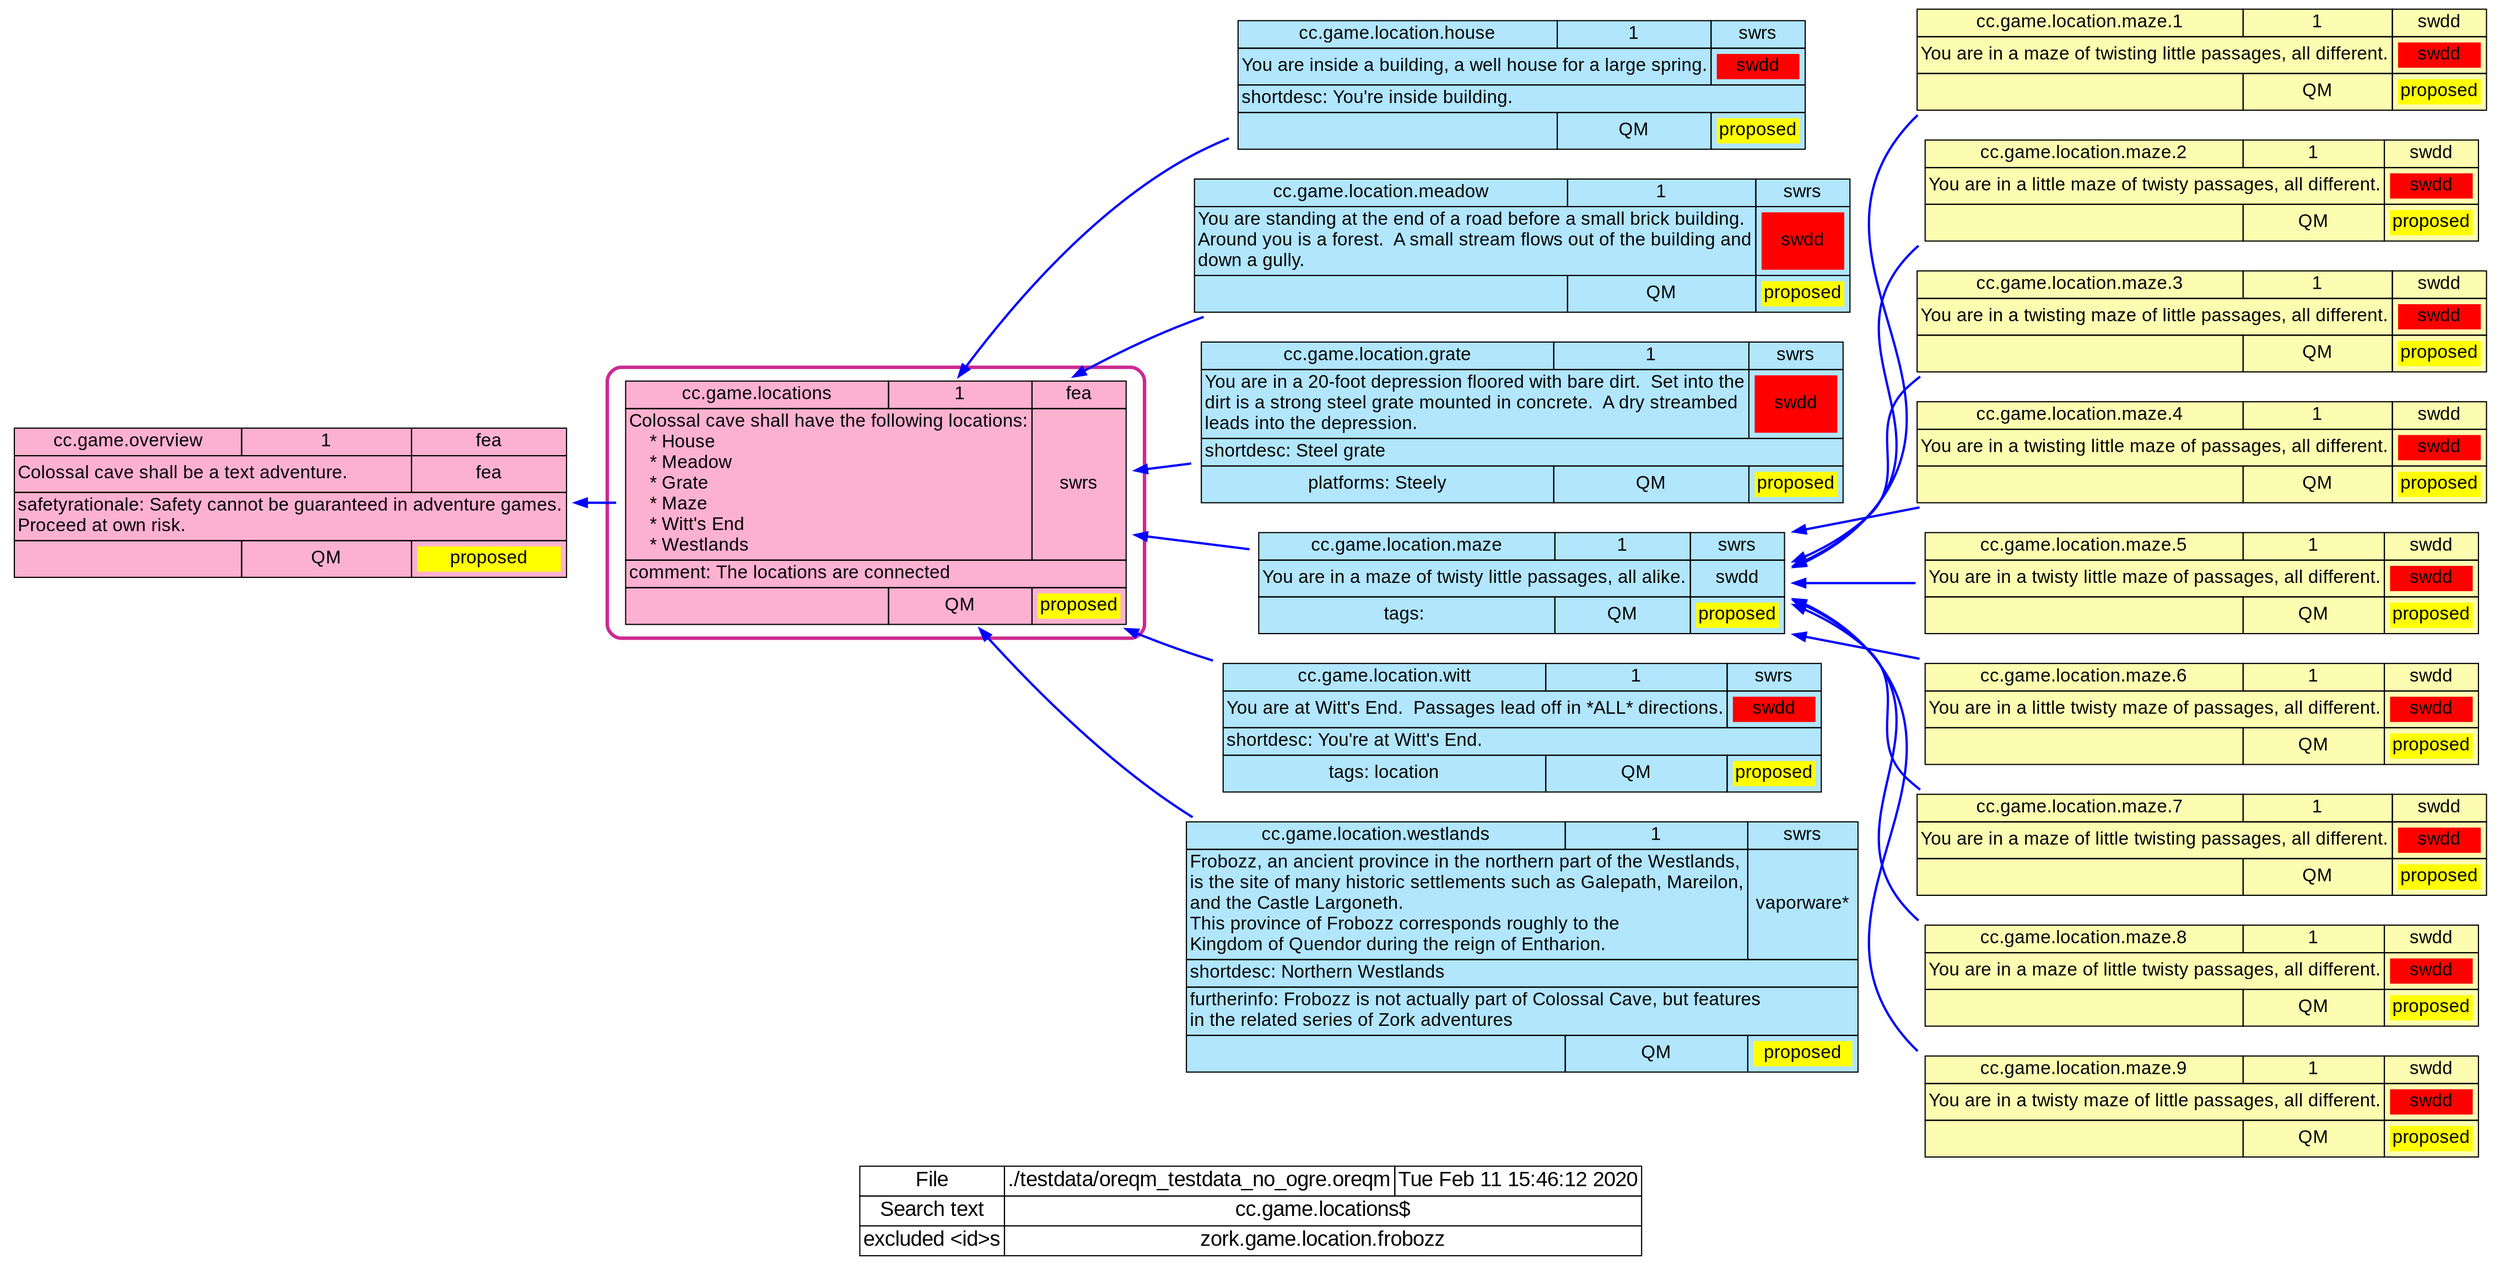 digraph "" {
  rankdir="RL"
  node [shape=plaintext fontname="Arial" fontsize=16]
  edge [color="blue",dir="forward",arrowhead="normal",arrowtail="normal"];

  "cc.game.overview" [id="cc.game.overview" label=<
      <TABLE BGCOLOR="#FDB1D0" BORDER="0" CELLSPACING="0" CELLBORDER="1" COLOR="black" >
        <TR><TD CELLSPACING="0" >cc.game.overview</TD><TD>1</TD><TD>fea</TD></TR>
        <TR><TD COLSPAN="2" ALIGN="LEFT">Colossal cave shall be a text adventure.<BR ALIGN="LEFT"/></TD><TD><TABLE BORDER="0"><TR><TD>fea</TD></TR></TABLE></TD></TR>
        <TR><TD COLSPAN="3" ALIGN="LEFT">safetyrationale: Safety cannot be guaranteed in adventure games.<BR ALIGN="LEFT"/>Proceed at own risk.<BR ALIGN="LEFT"/></TD></TR>
        <TR><TD></TD><TD>QM</TD><TD><TABLE BORDER="0"><TR><TD BGCOLOR="yellow">proposed</TD></TR></TABLE></TD></TR>
      </TABLE>>];

subgraph "cluster_cc.game.locations" { id="sel_cc.game.locations" color=maroon3 penwidth=3 label="" style="rounded"
  "cc.game.locations" [id="cc.game.locations" label=<
      <TABLE BGCOLOR="#FDB1D0" BORDER="0" CELLSPACING="0" CELLBORDER="1" COLOR="black" >
        <TR><TD CELLSPACING="0" >cc.game.locations</TD><TD>1</TD><TD>fea</TD></TR>
        <TR><TD COLSPAN="2" ALIGN="LEFT">Colossal cave shall have the following locations:<BR ALIGN="LEFT"/>  &nbsp;&nbsp;* House<BR ALIGN="LEFT"/>  &nbsp;&nbsp;* Meadow<BR ALIGN="LEFT"/>  &nbsp;&nbsp;* Grate<BR ALIGN="LEFT"/>  &nbsp;&nbsp;* Maze<BR ALIGN="LEFT"/>  &nbsp;&nbsp;* Witt's End<BR ALIGN="LEFT"/>  &nbsp;&nbsp;* Westlands<BR ALIGN="LEFT"/></TD><TD><TABLE BORDER="0"><TR><TD>swrs</TD></TR></TABLE></TD></TR>
        <TR><TD COLSPAN="3" ALIGN="LEFT">comment: The locations are connected<BR ALIGN="LEFT"/></TD></TR>
        <TR><TD></TD><TD>QM</TD><TD><TABLE BORDER="0"><TR><TD BGCOLOR="yellow">proposed</TD></TR></TABLE></TD></TR>
      </TABLE>>];
}

  "cc.game.location.house" [id="cc.game.location.house" label=<
      <TABLE BGCOLOR="#B1E6FD" BORDER="0" CELLSPACING="0" CELLBORDER="1" COLOR="black" >
        <TR><TD CELLSPACING="0" >cc.game.location.house</TD><TD>1</TD><TD>swrs</TD></TR>
        <TR><TD COLSPAN="2" ALIGN="LEFT">You are inside a building, a well house for a large spring.<BR ALIGN="LEFT"/></TD><TD><TABLE BORDER="0"><TR><TD BGCOLOR="red">swdd</TD></TR></TABLE></TD></TR>
        <TR><TD COLSPAN="3" ALIGN="LEFT">shortdesc: You're inside building.<BR ALIGN="LEFT"/></TD></TR>
        <TR><TD></TD><TD>QM</TD><TD><TABLE BORDER="0"><TR><TD BGCOLOR="yellow">proposed</TD></TR></TABLE></TD></TR>
      </TABLE>>];

  "cc.game.location.meadow" [id="cc.game.location.meadow" label=<
      <TABLE BGCOLOR="#B1E6FD" BORDER="0" CELLSPACING="0" CELLBORDER="1" COLOR="black" >
        <TR><TD CELLSPACING="0" >cc.game.location.meadow</TD><TD>1</TD><TD>swrs</TD></TR>
        <TR><TD COLSPAN="2" ALIGN="LEFT">You are standing at the end of a road before a small brick building.<BR ALIGN="LEFT"/>Around you is a forest.  A small stream flows out of the building and<BR ALIGN="LEFT"/>down a gully.<BR ALIGN="LEFT"/></TD><TD><TABLE BORDER="0"><TR><TD BGCOLOR="red">swdd</TD></TR></TABLE></TD></TR>
        <TR><TD></TD><TD>QM</TD><TD><TABLE BORDER="0"><TR><TD BGCOLOR="yellow">proposed</TD></TR></TABLE></TD></TR>
      </TABLE>>];

  "cc.game.location.grate" [id="cc.game.location.grate" label=<
      <TABLE BGCOLOR="#B1E6FD" BORDER="0" CELLSPACING="0" CELLBORDER="1" COLOR="black" >
        <TR><TD CELLSPACING="0" >cc.game.location.grate</TD><TD>1</TD><TD>swrs</TD></TR>
        <TR><TD COLSPAN="2" ALIGN="LEFT">You are in a 20-foot depression floored with bare dirt.  Set into the<BR ALIGN="LEFT"/>dirt is a strong steel grate mounted in concrete.  A dry streambed<BR ALIGN="LEFT"/>leads into the depression.<BR ALIGN="LEFT"/></TD><TD><TABLE BORDER="0"><TR><TD BGCOLOR="red">swdd</TD></TR></TABLE></TD></TR>
        <TR><TD COLSPAN="3" ALIGN="LEFT">shortdesc: Steel grate<BR ALIGN="LEFT"/></TD></TR>
        <TR><TD>platforms: Steely</TD><TD>QM</TD><TD><TABLE BORDER="0"><TR><TD BGCOLOR="yellow">proposed</TD></TR></TABLE></TD></TR>
      </TABLE>>];

  "cc.game.location.maze" [id="cc.game.location.maze" label=<
      <TABLE BGCOLOR="#B1E6FD" BORDER="0" CELLSPACING="0" CELLBORDER="1" COLOR="black" >
        <TR><TD CELLSPACING="0" >cc.game.location.maze</TD><TD>1</TD><TD>swrs</TD></TR>
        <TR><TD COLSPAN="2" ALIGN="LEFT">You are in a maze of twisty little passages, all alike.<BR ALIGN="LEFT"/></TD><TD><TABLE BORDER="0"><TR><TD>swdd</TD></TR></TABLE></TD></TR>
        <TR><TD>tags: </TD><TD>QM</TD><TD><TABLE BORDER="0"><TR><TD BGCOLOR="yellow">proposed</TD></TR></TABLE></TD></TR>
      </TABLE>>];

  "cc.game.location.witt" [id="cc.game.location.witt" label=<
      <TABLE BGCOLOR="#B1E6FD" BORDER="0" CELLSPACING="0" CELLBORDER="1" COLOR="black" >
        <TR><TD CELLSPACING="0" >cc.game.location.witt</TD><TD>1</TD><TD>swrs</TD></TR>
        <TR><TD COLSPAN="2" ALIGN="LEFT">You are at Witt's End.  Passages lead off in *ALL* directions.<BR ALIGN="LEFT"/></TD><TD><TABLE BORDER="0"><TR><TD BGCOLOR="red">swdd</TD></TR></TABLE></TD></TR>
        <TR><TD COLSPAN="3" ALIGN="LEFT">shortdesc: You're at Witt's End.<BR ALIGN="LEFT"/></TD></TR>
        <TR><TD>tags: location</TD><TD>QM</TD><TD><TABLE BORDER="0"><TR><TD BGCOLOR="yellow">proposed</TD></TR></TABLE></TD></TR>
      </TABLE>>];

  "cc.game.location.westlands" [id="cc.game.location.westlands" label=<
      <TABLE BGCOLOR="#B1E6FD" BORDER="0" CELLSPACING="0" CELLBORDER="1" COLOR="black" >
        <TR><TD CELLSPACING="0" >cc.game.location.westlands</TD><TD>1</TD><TD>swrs</TD></TR>
        <TR><TD COLSPAN="2" ALIGN="LEFT">Frobozz, an ancient province in the northern part of the Westlands,<BR ALIGN="LEFT"/>is the site of many historic settlements such as Galepath, Mareilon,<BR ALIGN="LEFT"/>and the Castle Largoneth.<BR ALIGN="LEFT"/>This province of Frobozz corresponds roughly to the<BR ALIGN="LEFT"/>Kingdom of Quendor during the reign of Entharion.<BR ALIGN="LEFT"/></TD><TD><TABLE BORDER="0"><TR><TD>vaporware*</TD></TR></TABLE></TD></TR>
        <TR><TD COLSPAN="3" ALIGN="LEFT">shortdesc: Northern Westlands<BR ALIGN="LEFT"/></TD></TR>
        <TR><TD COLSPAN="3" ALIGN="LEFT">furtherinfo: Frobozz is not actually part of Colossal Cave, but features<BR ALIGN="LEFT"/>in the related series of Zork adventures<BR ALIGN="LEFT"/></TD></TR>
        <TR><TD></TD><TD>QM</TD><TD><TABLE BORDER="0"><TR><TD BGCOLOR="yellow">proposed</TD></TR></TABLE></TD></TR>
      </TABLE>>];

  "cc.game.location.maze.1" [id="cc.game.location.maze.1" label=<
      <TABLE BGCOLOR="#FCFDB1" BORDER="0" CELLSPACING="0" CELLBORDER="1" COLOR="black" >
        <TR><TD CELLSPACING="0" >cc.game.location.maze.1</TD><TD>1</TD><TD>swdd</TD></TR>
        <TR><TD COLSPAN="2" ALIGN="LEFT">You are in a maze of twisting little passages, all different.<BR ALIGN="LEFT"/></TD><TD><TABLE BORDER="0"><TR><TD BGCOLOR="red">swdd</TD></TR></TABLE></TD></TR>
        <TR><TD></TD><TD>QM</TD><TD><TABLE BORDER="0"><TR><TD BGCOLOR="yellow">proposed</TD></TR></TABLE></TD></TR>
      </TABLE>>];

  "cc.game.location.maze.2" [id="cc.game.location.maze.2" label=<
      <TABLE BGCOLOR="#FCFDB1" BORDER="0" CELLSPACING="0" CELLBORDER="1" COLOR="black" >
        <TR><TD CELLSPACING="0" >cc.game.location.maze.2</TD><TD>1</TD><TD>swdd</TD></TR>
        <TR><TD COLSPAN="2" ALIGN="LEFT">You are in a little maze of twisty passages, all different.<BR ALIGN="LEFT"/></TD><TD><TABLE BORDER="0"><TR><TD BGCOLOR="red">swdd</TD></TR></TABLE></TD></TR>
        <TR><TD></TD><TD>QM</TD><TD><TABLE BORDER="0"><TR><TD BGCOLOR="yellow">proposed</TD></TR></TABLE></TD></TR>
      </TABLE>>];

  "cc.game.location.maze.3" [id="cc.game.location.maze.3" label=<
      <TABLE BGCOLOR="#FCFDB1" BORDER="0" CELLSPACING="0" CELLBORDER="1" COLOR="black" >
        <TR><TD CELLSPACING="0" >cc.game.location.maze.3</TD><TD>1</TD><TD>swdd</TD></TR>
        <TR><TD COLSPAN="2" ALIGN="LEFT">You are in a twisting maze of little passages, all different.<BR ALIGN="LEFT"/></TD><TD><TABLE BORDER="0"><TR><TD BGCOLOR="red">swdd</TD></TR></TABLE></TD></TR>
        <TR><TD></TD><TD>QM</TD><TD><TABLE BORDER="0"><TR><TD BGCOLOR="yellow">proposed</TD></TR></TABLE></TD></TR>
      </TABLE>>];

  "cc.game.location.maze.4" [id="cc.game.location.maze.4" label=<
      <TABLE BGCOLOR="#FCFDB1" BORDER="0" CELLSPACING="0" CELLBORDER="1" COLOR="black" >
        <TR><TD CELLSPACING="0" >cc.game.location.maze.4</TD><TD>1</TD><TD>swdd</TD></TR>
        <TR><TD COLSPAN="2" ALIGN="LEFT">You are in a twisting little maze of passages, all different.<BR ALIGN="LEFT"/></TD><TD><TABLE BORDER="0"><TR><TD BGCOLOR="red">swdd</TD></TR></TABLE></TD></TR>
        <TR><TD></TD><TD>QM</TD><TD><TABLE BORDER="0"><TR><TD BGCOLOR="yellow">proposed</TD></TR></TABLE></TD></TR>
      </TABLE>>];

  "cc.game.location.maze.5" [id="cc.game.location.maze.5" label=<
      <TABLE BGCOLOR="#FCFDB1" BORDER="0" CELLSPACING="0" CELLBORDER="1" COLOR="black" >
        <TR><TD CELLSPACING="0" >cc.game.location.maze.5</TD><TD>1</TD><TD>swdd</TD></TR>
        <TR><TD COLSPAN="2" ALIGN="LEFT">You are in a twisty little maze of passages, all different.<BR ALIGN="LEFT"/></TD><TD><TABLE BORDER="0"><TR><TD BGCOLOR="red">swdd</TD></TR></TABLE></TD></TR>
        <TR><TD></TD><TD>QM</TD><TD><TABLE BORDER="0"><TR><TD BGCOLOR="yellow">proposed</TD></TR></TABLE></TD></TR>
      </TABLE>>];

  "cc.game.location.maze.6" [id="cc.game.location.maze.6" label=<
      <TABLE BGCOLOR="#FCFDB1" BORDER="0" CELLSPACING="0" CELLBORDER="1" COLOR="black" >
        <TR><TD CELLSPACING="0" >cc.game.location.maze.6</TD><TD>1</TD><TD>swdd</TD></TR>
        <TR><TD COLSPAN="2" ALIGN="LEFT">You are in a little twisty maze of passages, all different.<BR ALIGN="LEFT"/></TD><TD><TABLE BORDER="0"><TR><TD BGCOLOR="red">swdd</TD></TR></TABLE></TD></TR>
        <TR><TD></TD><TD>QM</TD><TD><TABLE BORDER="0"><TR><TD BGCOLOR="yellow">proposed</TD></TR></TABLE></TD></TR>
      </TABLE>>];

  "cc.game.location.maze.7" [id="cc.game.location.maze.7" label=<
      <TABLE BGCOLOR="#FCFDB1" BORDER="0" CELLSPACING="0" CELLBORDER="1" COLOR="black" >
        <TR><TD CELLSPACING="0" >cc.game.location.maze.7</TD><TD>1</TD><TD>swdd</TD></TR>
        <TR><TD COLSPAN="2" ALIGN="LEFT">You are in a maze of little twisting passages, all different.<BR ALIGN="LEFT"/></TD><TD><TABLE BORDER="0"><TR><TD BGCOLOR="red">swdd</TD></TR></TABLE></TD></TR>
        <TR><TD></TD><TD>QM</TD><TD><TABLE BORDER="0"><TR><TD BGCOLOR="yellow">proposed</TD></TR></TABLE></TD></TR>
      </TABLE>>];

  "cc.game.location.maze.8" [id="cc.game.location.maze.8" label=<
      <TABLE BGCOLOR="#FCFDB1" BORDER="0" CELLSPACING="0" CELLBORDER="1" COLOR="black" >
        <TR><TD CELLSPACING="0" >cc.game.location.maze.8</TD><TD>1</TD><TD>swdd</TD></TR>
        <TR><TD COLSPAN="2" ALIGN="LEFT">You are in a maze of little twisty passages, all different.<BR ALIGN="LEFT"/></TD><TD><TABLE BORDER="0"><TR><TD BGCOLOR="red">swdd</TD></TR></TABLE></TD></TR>
        <TR><TD></TD><TD>QM</TD><TD><TABLE BORDER="0"><TR><TD BGCOLOR="yellow">proposed</TD></TR></TABLE></TD></TR>
      </TABLE>>];

  "cc.game.location.maze.9" [id="cc.game.location.maze.9" label=<
      <TABLE BGCOLOR="#FCFDB1" BORDER="0" CELLSPACING="0" CELLBORDER="1" COLOR="black" >
        <TR><TD CELLSPACING="0" >cc.game.location.maze.9</TD><TD>1</TD><TD>swdd</TD></TR>
        <TR><TD COLSPAN="2" ALIGN="LEFT">You are in a twisty maze of little passages, all different.<BR ALIGN="LEFT"/></TD><TD><TABLE BORDER="0"><TR><TD BGCOLOR="red">swdd</TD></TR></TABLE></TD></TR>
        <TR><TD></TD><TD>QM</TD><TD><TABLE BORDER="0"><TR><TD BGCOLOR="yellow">proposed</TD></TR></TABLE></TD></TR>
      </TABLE>>];


  # Edges
  "cc.game.locations" -> "cc.game.overview" [style=bold fontname="Arial" label=""];
  "cc.game.location.house" -> "cc.game.locations" [style=bold fontname="Arial" label=""];
  "cc.game.location.meadow" -> "cc.game.locations" [style=bold fontname="Arial" label=""];
  "cc.game.location.grate" -> "cc.game.locations" [style=bold fontname="Arial" label=""];
  "cc.game.location.maze" -> "cc.game.locations" [style=bold fontname="Arial" label=""];
  "cc.game.location.witt" -> "cc.game.locations" [style=bold fontname="Arial" label=""];
  "cc.game.location.westlands" -> "cc.game.locations" [style=bold fontname="Arial" label=""];
  "cc.game.location.maze.1" -> "cc.game.location.maze" [style=bold fontname="Arial" label=""];
  "cc.game.location.maze.2" -> "cc.game.location.maze" [style=bold fontname="Arial" label=""];
  "cc.game.location.maze.3" -> "cc.game.location.maze" [style=bold fontname="Arial" label=""];
  "cc.game.location.maze.4" -> "cc.game.location.maze" [style=bold fontname="Arial" label=""];
  "cc.game.location.maze.5" -> "cc.game.location.maze" [style=bold fontname="Arial" label=""];
  "cc.game.location.maze.6" -> "cc.game.location.maze" [style=bold fontname="Arial" label=""];
  "cc.game.location.maze.7" -> "cc.game.location.maze" [style=bold fontname="Arial" label=""];
  "cc.game.location.maze.8" -> "cc.game.location.maze" [style=bold fontname="Arial" label=""];
  "cc.game.location.maze.9" -> "cc.game.location.maze" [style=bold fontname="Arial" label=""];

  label=<
    <table border="0" cellspacing="0" cellborder="1">
      <tr><td cellspacing="0" >File</td><td>./testdata/oreqm_testdata_no_ogre.oreqm</td><td>Tue Feb 11 15:46:12 2020</td></tr>
      <tr><td>Search text</td><td colspan="2">cc.game.locations$<BR ALIGN="LEFT"/></td></tr>
      <tr><td>excluded &lt;id&gt;s</td><td colspan="2">zork.game.location.frobozz<BR ALIGN="LEFT"/></td></tr>
    </table>>
  labelloc=b
  fontsize=18
  fontcolor=black
  fontname="Arial"

}

